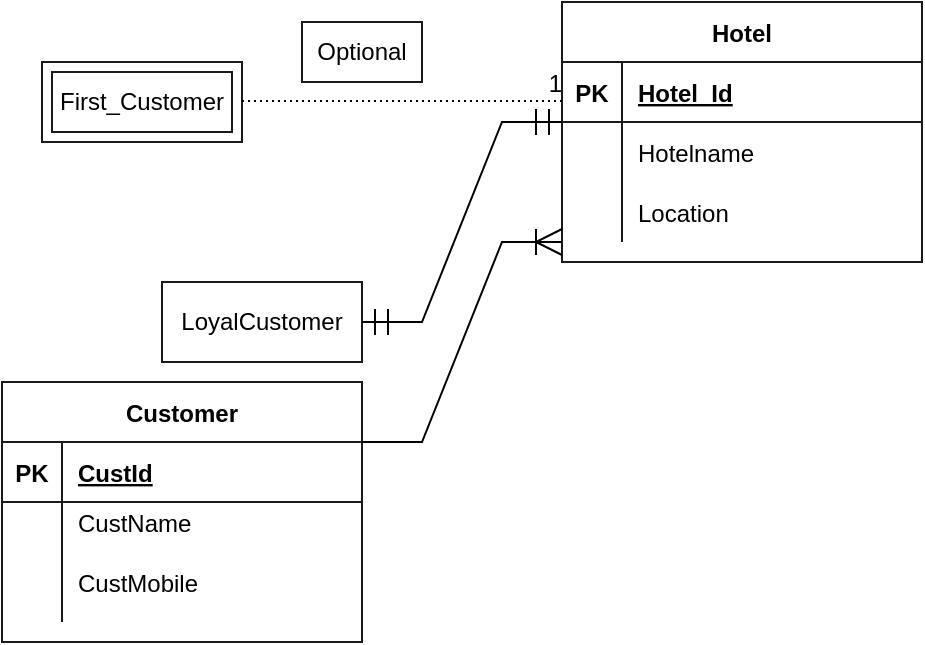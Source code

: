 <mxfile version="18.0.0" type="device"><diagram id="lC1zlR_RaHd0zoOP5AFe" name="Page-1"><mxGraphModel dx="1038" dy="521" grid="1" gridSize="10" guides="1" tooltips="1" connect="1" arrows="1" fold="1" page="1" pageScale="1" pageWidth="850" pageHeight="1100" math="0" shadow="0"><root><mxCell id="0"/><mxCell id="1" parent="0"/><mxCell id="IlQ7g5sg1gMw2Gis30fZ-9" value="Hotel" style="shape=table;startSize=30;container=1;collapsible=1;childLayout=tableLayout;fixedRows=1;rowLines=0;fontStyle=1;align=center;resizeLast=1;strokeColor=#1A1A1A;" vertex="1" parent="1"><mxGeometry x="390" y="180" width="180" height="130" as="geometry"/></mxCell><mxCell id="IlQ7g5sg1gMw2Gis30fZ-10" value="" style="shape=tableRow;horizontal=0;startSize=0;swimlaneHead=0;swimlaneBody=0;fillColor=none;collapsible=0;dropTarget=0;points=[[0,0.5],[1,0.5]];portConstraint=eastwest;top=0;left=0;right=0;bottom=1;strokeColor=#1A1A1A;" vertex="1" parent="IlQ7g5sg1gMw2Gis30fZ-9"><mxGeometry y="30" width="180" height="30" as="geometry"/></mxCell><mxCell id="IlQ7g5sg1gMw2Gis30fZ-11" value="PK" style="shape=partialRectangle;connectable=0;fillColor=none;top=0;left=0;bottom=0;right=0;fontStyle=1;overflow=hidden;strokeColor=#1A1A1A;" vertex="1" parent="IlQ7g5sg1gMw2Gis30fZ-10"><mxGeometry width="30" height="30" as="geometry"><mxRectangle width="30" height="30" as="alternateBounds"/></mxGeometry></mxCell><mxCell id="IlQ7g5sg1gMw2Gis30fZ-12" value="Hotel_Id" style="shape=partialRectangle;connectable=0;fillColor=none;top=0;left=0;bottom=0;right=0;align=left;spacingLeft=6;fontStyle=5;overflow=hidden;strokeColor=#1A1A1A;" vertex="1" parent="IlQ7g5sg1gMw2Gis30fZ-10"><mxGeometry x="30" width="150" height="30" as="geometry"><mxRectangle width="150" height="30" as="alternateBounds"/></mxGeometry></mxCell><mxCell id="IlQ7g5sg1gMw2Gis30fZ-13" value="" style="shape=tableRow;horizontal=0;startSize=0;swimlaneHead=0;swimlaneBody=0;fillColor=none;collapsible=0;dropTarget=0;points=[[0,0.5],[1,0.5]];portConstraint=eastwest;top=0;left=0;right=0;bottom=0;strokeColor=#1A1A1A;" vertex="1" parent="IlQ7g5sg1gMw2Gis30fZ-9"><mxGeometry y="60" width="180" height="30" as="geometry"/></mxCell><mxCell id="IlQ7g5sg1gMw2Gis30fZ-14" value="" style="shape=partialRectangle;connectable=0;fillColor=none;top=0;left=0;bottom=0;right=0;editable=1;overflow=hidden;strokeColor=#1A1A1A;" vertex="1" parent="IlQ7g5sg1gMw2Gis30fZ-13"><mxGeometry width="30" height="30" as="geometry"><mxRectangle width="30" height="30" as="alternateBounds"/></mxGeometry></mxCell><mxCell id="IlQ7g5sg1gMw2Gis30fZ-15" value="Hotelname" style="shape=partialRectangle;connectable=0;fillColor=none;top=0;left=0;bottom=0;right=0;align=left;spacingLeft=6;overflow=hidden;strokeColor=#1A1A1A;" vertex="1" parent="IlQ7g5sg1gMw2Gis30fZ-13"><mxGeometry x="30" width="150" height="30" as="geometry"><mxRectangle width="150" height="30" as="alternateBounds"/></mxGeometry></mxCell><mxCell id="IlQ7g5sg1gMw2Gis30fZ-16" value="" style="shape=tableRow;horizontal=0;startSize=0;swimlaneHead=0;swimlaneBody=0;fillColor=none;collapsible=0;dropTarget=0;points=[[0,0.5],[1,0.5]];portConstraint=eastwest;top=0;left=0;right=0;bottom=0;strokeColor=#1A1A1A;" vertex="1" parent="IlQ7g5sg1gMw2Gis30fZ-9"><mxGeometry y="90" width="180" height="30" as="geometry"/></mxCell><mxCell id="IlQ7g5sg1gMw2Gis30fZ-17" value="" style="shape=partialRectangle;connectable=0;fillColor=none;top=0;left=0;bottom=0;right=0;editable=1;overflow=hidden;strokeColor=#1A1A1A;" vertex="1" parent="IlQ7g5sg1gMw2Gis30fZ-16"><mxGeometry width="30" height="30" as="geometry"><mxRectangle width="30" height="30" as="alternateBounds"/></mxGeometry></mxCell><mxCell id="IlQ7g5sg1gMw2Gis30fZ-18" value="Location" style="shape=partialRectangle;connectable=0;fillColor=none;top=0;left=0;bottom=0;right=0;align=left;spacingLeft=6;overflow=hidden;strokeColor=#1A1A1A;" vertex="1" parent="IlQ7g5sg1gMw2Gis30fZ-16"><mxGeometry x="30" width="150" height="30" as="geometry"><mxRectangle width="150" height="30" as="alternateBounds"/></mxGeometry></mxCell><mxCell id="IlQ7g5sg1gMw2Gis30fZ-22" value="Customer" style="shape=table;startSize=30;container=1;collapsible=1;childLayout=tableLayout;fixedRows=1;rowLines=0;fontStyle=1;align=center;resizeLast=1;strokeColor=#1A1A1A;" vertex="1" parent="1"><mxGeometry x="110" y="370" width="180" height="130" as="geometry"/></mxCell><mxCell id="IlQ7g5sg1gMw2Gis30fZ-23" value="" style="shape=tableRow;horizontal=0;startSize=0;swimlaneHead=0;swimlaneBody=0;fillColor=none;collapsible=0;dropTarget=0;points=[[0,0.5],[1,0.5]];portConstraint=eastwest;top=0;left=0;right=0;bottom=1;strokeColor=#1A1A1A;" vertex="1" parent="IlQ7g5sg1gMw2Gis30fZ-22"><mxGeometry y="30" width="180" height="30" as="geometry"/></mxCell><mxCell id="IlQ7g5sg1gMw2Gis30fZ-24" value="PK" style="shape=partialRectangle;connectable=0;fillColor=none;top=0;left=0;bottom=0;right=0;fontStyle=1;overflow=hidden;strokeColor=#1A1A1A;" vertex="1" parent="IlQ7g5sg1gMw2Gis30fZ-23"><mxGeometry width="30" height="30" as="geometry"><mxRectangle width="30" height="30" as="alternateBounds"/></mxGeometry></mxCell><mxCell id="IlQ7g5sg1gMw2Gis30fZ-25" value="CustId" style="shape=partialRectangle;connectable=0;fillColor=none;top=0;left=0;bottom=0;right=0;align=left;spacingLeft=6;fontStyle=5;overflow=hidden;strokeColor=#1A1A1A;" vertex="1" parent="IlQ7g5sg1gMw2Gis30fZ-23"><mxGeometry x="30" width="150" height="30" as="geometry"><mxRectangle width="150" height="30" as="alternateBounds"/></mxGeometry></mxCell><mxCell id="IlQ7g5sg1gMw2Gis30fZ-26" value="" style="shape=tableRow;horizontal=0;startSize=0;swimlaneHead=0;swimlaneBody=0;fillColor=none;collapsible=0;dropTarget=0;points=[[0,0.5],[1,0.5]];portConstraint=eastwest;top=0;left=0;right=0;bottom=0;strokeColor=#1A1A1A;" vertex="1" parent="IlQ7g5sg1gMw2Gis30fZ-22"><mxGeometry y="60" width="180" height="20" as="geometry"/></mxCell><mxCell id="IlQ7g5sg1gMw2Gis30fZ-27" value="" style="shape=partialRectangle;connectable=0;fillColor=none;top=0;left=0;bottom=0;right=0;editable=1;overflow=hidden;strokeColor=#1A1A1A;" vertex="1" parent="IlQ7g5sg1gMw2Gis30fZ-26"><mxGeometry width="30" height="20" as="geometry"><mxRectangle width="30" height="20" as="alternateBounds"/></mxGeometry></mxCell><mxCell id="IlQ7g5sg1gMw2Gis30fZ-28" value="CustName" style="shape=partialRectangle;connectable=0;fillColor=none;top=0;left=0;bottom=0;right=0;align=left;spacingLeft=6;overflow=hidden;strokeColor=#1A1A1A;" vertex="1" parent="IlQ7g5sg1gMw2Gis30fZ-26"><mxGeometry x="30" width="150" height="20" as="geometry"><mxRectangle width="150" height="20" as="alternateBounds"/></mxGeometry></mxCell><mxCell id="IlQ7g5sg1gMw2Gis30fZ-29" value="" style="shape=tableRow;horizontal=0;startSize=0;swimlaneHead=0;swimlaneBody=0;fillColor=none;collapsible=0;dropTarget=0;points=[[0,0.5],[1,0.5]];portConstraint=eastwest;top=0;left=0;right=0;bottom=0;strokeColor=#1A1A1A;" vertex="1" parent="IlQ7g5sg1gMw2Gis30fZ-22"><mxGeometry y="80" width="180" height="40" as="geometry"/></mxCell><mxCell id="IlQ7g5sg1gMw2Gis30fZ-30" value="" style="shape=partialRectangle;connectable=0;fillColor=none;top=0;left=0;bottom=0;right=0;editable=1;overflow=hidden;strokeColor=#1A1A1A;" vertex="1" parent="IlQ7g5sg1gMw2Gis30fZ-29"><mxGeometry width="30" height="40" as="geometry"><mxRectangle width="30" height="40" as="alternateBounds"/></mxGeometry></mxCell><mxCell id="IlQ7g5sg1gMw2Gis30fZ-31" value="CustMobile" style="shape=partialRectangle;connectable=0;fillColor=none;top=0;left=0;bottom=0;right=0;align=left;spacingLeft=6;overflow=hidden;strokeColor=#1A1A1A;" vertex="1" parent="IlQ7g5sg1gMw2Gis30fZ-29"><mxGeometry x="30" width="150" height="40" as="geometry"><mxRectangle width="150" height="40" as="alternateBounds"/></mxGeometry></mxCell><mxCell id="IlQ7g5sg1gMw2Gis30fZ-35" value="" style="edgeStyle=entityRelationEdgeStyle;fontSize=12;html=1;endArrow=ERoneToMany;rounded=0;endSize=11;startSize=11;" edge="1" parent="1"><mxGeometry width="100" height="100" relative="1" as="geometry"><mxPoint x="290" y="400" as="sourcePoint"/><mxPoint x="390" y="300" as="targetPoint"/></mxGeometry></mxCell><mxCell id="IlQ7g5sg1gMw2Gis30fZ-39" value="First_Customer" style="shape=ext;margin=3;double=1;whiteSpace=wrap;html=1;align=center;strokeColor=#1A1A1A;" vertex="1" parent="1"><mxGeometry x="130" y="210" width="100" height="40" as="geometry"/></mxCell><mxCell id="IlQ7g5sg1gMw2Gis30fZ-40" value="" style="endArrow=none;html=1;rounded=0;dashed=1;dashPattern=1 2;startSize=11;endSize=11;" edge="1" parent="1"><mxGeometry relative="1" as="geometry"><mxPoint x="230" y="229.5" as="sourcePoint"/><mxPoint x="390" y="229.5" as="targetPoint"/></mxGeometry></mxCell><mxCell id="IlQ7g5sg1gMw2Gis30fZ-41" value="1" style="resizable=0;html=1;align=right;verticalAlign=bottom;strokeColor=#1A1A1A;" connectable="0" vertex="1" parent="IlQ7g5sg1gMw2Gis30fZ-40"><mxGeometry x="1" relative="1" as="geometry"/></mxCell><mxCell id="IlQ7g5sg1gMw2Gis30fZ-42" value="Optional&lt;br&gt;" style="whiteSpace=wrap;html=1;strokeColor=#1A1A1A;" vertex="1" parent="1"><mxGeometry x="260" y="190" width="60" height="30" as="geometry"/></mxCell><mxCell id="IlQ7g5sg1gMw2Gis30fZ-43" value="LoyalCustomer" style="whiteSpace=wrap;html=1;align=center;strokeColor=#1A1A1A;" vertex="1" parent="1"><mxGeometry x="190" y="320" width="100" height="40" as="geometry"/></mxCell><mxCell id="IlQ7g5sg1gMw2Gis30fZ-44" value="" style="edgeStyle=entityRelationEdgeStyle;fontSize=12;html=1;endArrow=ERmandOne;startArrow=ERmandOne;rounded=0;startSize=11;endSize=11;" edge="1" parent="1"><mxGeometry width="100" height="100" relative="1" as="geometry"><mxPoint x="290" y="340" as="sourcePoint"/><mxPoint x="390" y="240" as="targetPoint"/></mxGeometry></mxCell></root></mxGraphModel></diagram></mxfile>